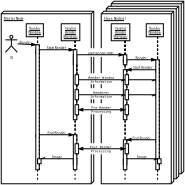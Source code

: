 <?xml version="1.0"?>
<dia:diagram xmlns:dia="http://www.lysator.liu.se/~alla/dia/">
  <dia:layer name="Background" visible="true">
    <dia:object type="UML - Node" version="0" id="O0">
      <dia:attribute name="obj_pos">
        <dia:point val="353,275"/>
      </dia:attribute>
      <dia:attribute name="obj_bb">
        <dia:rectangle val="352.95,274.45;367.55,309.05"/>
      </dia:attribute>
      <dia:attribute name="elem_corner">
        <dia:point val="353,275"/>
      </dia:attribute>
      <dia:attribute name="elem_width">
        <dia:real val="14"/>
      </dia:attribute>
      <dia:attribute name="elem_height">
        <dia:real val="34"/>
      </dia:attribute>
      <dia:attribute name="name">
        <dia:composite type="text">
          <dia:attribute name="string">
            <dia:string>##</dia:string>
          </dia:attribute>
          <dia:attribute name="font">
            <dia:font name="Helvetica"/>
          </dia:attribute>
          <dia:attribute name="height">
            <dia:real val="0.8"/>
          </dia:attribute>
          <dia:attribute name="pos">
            <dia:point val="353.5,276.195"/>
          </dia:attribute>
          <dia:attribute name="color">
            <dia:color val="#000000"/>
          </dia:attribute>
          <dia:attribute name="alignment">
            <dia:enum val="0"/>
          </dia:attribute>
        </dia:composite>
      </dia:attribute>
    </dia:object>
    <dia:object type="UML - Node" version="0" id="O1">
      <dia:attribute name="obj_pos">
        <dia:point val="352,276"/>
      </dia:attribute>
      <dia:attribute name="obj_bb">
        <dia:rectangle val="351.95,275.45;366.55,310.05"/>
      </dia:attribute>
      <dia:attribute name="elem_corner">
        <dia:point val="352,276"/>
      </dia:attribute>
      <dia:attribute name="elem_width">
        <dia:real val="14"/>
      </dia:attribute>
      <dia:attribute name="elem_height">
        <dia:real val="34"/>
      </dia:attribute>
      <dia:attribute name="name">
        <dia:composite type="text">
          <dia:attribute name="string">
            <dia:string>##</dia:string>
          </dia:attribute>
          <dia:attribute name="font">
            <dia:font name="Helvetica"/>
          </dia:attribute>
          <dia:attribute name="height">
            <dia:real val="0.8"/>
          </dia:attribute>
          <dia:attribute name="pos">
            <dia:point val="352.5,277.195"/>
          </dia:attribute>
          <dia:attribute name="color">
            <dia:color val="#000000"/>
          </dia:attribute>
          <dia:attribute name="alignment">
            <dia:enum val="0"/>
          </dia:attribute>
        </dia:composite>
      </dia:attribute>
    </dia:object>
    <dia:object type="UML - Node" version="0" id="O2">
      <dia:attribute name="obj_pos">
        <dia:point val="351,277"/>
      </dia:attribute>
      <dia:attribute name="obj_bb">
        <dia:rectangle val="350.95,276.45;365.55,311.05"/>
      </dia:attribute>
      <dia:attribute name="elem_corner">
        <dia:point val="351,277"/>
      </dia:attribute>
      <dia:attribute name="elem_width">
        <dia:real val="14"/>
      </dia:attribute>
      <dia:attribute name="elem_height">
        <dia:real val="34"/>
      </dia:attribute>
      <dia:attribute name="name">
        <dia:composite type="text">
          <dia:attribute name="string">
            <dia:string>#Slave Node(s)#</dia:string>
          </dia:attribute>
          <dia:attribute name="font">
            <dia:font name="Helvetica"/>
          </dia:attribute>
          <dia:attribute name="height">
            <dia:real val="0.8"/>
          </dia:attribute>
          <dia:attribute name="pos">
            <dia:point val="351.5,278.195"/>
          </dia:attribute>
          <dia:attribute name="color">
            <dia:color val="#000000"/>
          </dia:attribute>
          <dia:attribute name="alignment">
            <dia:enum val="0"/>
          </dia:attribute>
        </dia:composite>
      </dia:attribute>
    </dia:object>
    <dia:object type="UML - Node" version="0" id="O3">
      <dia:attribute name="obj_pos">
        <dia:point val="331,277"/>
      </dia:attribute>
      <dia:attribute name="obj_bb">
        <dia:rectangle val="330.95,276.45;349.55,311.05"/>
      </dia:attribute>
      <dia:attribute name="elem_corner">
        <dia:point val="331,277"/>
      </dia:attribute>
      <dia:attribute name="elem_width">
        <dia:real val="18"/>
      </dia:attribute>
      <dia:attribute name="elem_height">
        <dia:real val="34"/>
      </dia:attribute>
      <dia:attribute name="name">
        <dia:composite type="text">
          <dia:attribute name="string">
            <dia:string>#Master Node#</dia:string>
          </dia:attribute>
          <dia:attribute name="font">
            <dia:font name="Helvetica"/>
          </dia:attribute>
          <dia:attribute name="height">
            <dia:real val="0.8"/>
          </dia:attribute>
          <dia:attribute name="pos">
            <dia:point val="331.5,278.195"/>
          </dia:attribute>
          <dia:attribute name="color">
            <dia:color val="#000000"/>
          </dia:attribute>
          <dia:attribute name="alignment">
            <dia:enum val="0"/>
          </dia:attribute>
        </dia:composite>
      </dia:attribute>
    </dia:object>
    <dia:object type="Standard - Box" version="0" id="O4">
      <dia:attribute name="obj_pos">
        <dia:point val="347,284"/>
      </dia:attribute>
      <dia:attribute name="obj_bb">
        <dia:rectangle val="346.95,283.95;354.638,285.568"/>
      </dia:attribute>
      <dia:attribute name="elem_corner">
        <dia:point val="347,284"/>
      </dia:attribute>
      <dia:attribute name="elem_width">
        <dia:real val="7.588"/>
      </dia:attribute>
      <dia:attribute name="elem_height">
        <dia:real val="1.518"/>
      </dia:attribute>
      <dia:attribute name="border_color">
        <dia:color val="#ffffff"/>
      </dia:attribute>
      <dia:attribute name="show_background">
        <dia:boolean val="true"/>
      </dia:attribute>
    </dia:object>
    <dia:object type="Standard - Box" version="0" id="O5">
      <dia:attribute name="obj_pos">
        <dia:point val="347,289"/>
      </dia:attribute>
      <dia:attribute name="obj_bb">
        <dia:rectangle val="346.95,288.95;354.638,291.05"/>
      </dia:attribute>
      <dia:attribute name="elem_corner">
        <dia:point val="347,289"/>
      </dia:attribute>
      <dia:attribute name="elem_width">
        <dia:real val="7.588"/>
      </dia:attribute>
      <dia:attribute name="elem_height">
        <dia:real val="2"/>
      </dia:attribute>
      <dia:attribute name="border_color">
        <dia:color val="#ffffff"/>
      </dia:attribute>
      <dia:attribute name="show_background">
        <dia:boolean val="true"/>
      </dia:attribute>
    </dia:object>
    <dia:object type="Standard - Box" version="0" id="O6">
      <dia:attribute name="obj_pos">
        <dia:point val="347,292"/>
      </dia:attribute>
      <dia:attribute name="obj_bb">
        <dia:rectangle val="346.95,291.95;354.638,294.05"/>
      </dia:attribute>
      <dia:attribute name="elem_corner">
        <dia:point val="347,292"/>
      </dia:attribute>
      <dia:attribute name="elem_width">
        <dia:real val="7.588"/>
      </dia:attribute>
      <dia:attribute name="elem_height">
        <dia:real val="2"/>
      </dia:attribute>
      <dia:attribute name="border_color">
        <dia:color val="#ffffff"/>
      </dia:attribute>
      <dia:attribute name="show_background">
        <dia:boolean val="true"/>
      </dia:attribute>
    </dia:object>
    <dia:object type="Standard - Box" version="0" id="O7">
      <dia:attribute name="obj_pos">
        <dia:point val="347,295"/>
      </dia:attribute>
      <dia:attribute name="obj_bb">
        <dia:rectangle val="346.95,294.95;354.638,297.05"/>
      </dia:attribute>
      <dia:attribute name="elem_corner">
        <dia:point val="347,295"/>
      </dia:attribute>
      <dia:attribute name="elem_width">
        <dia:real val="7.588"/>
      </dia:attribute>
      <dia:attribute name="elem_height">
        <dia:real val="2"/>
      </dia:attribute>
      <dia:attribute name="border_color">
        <dia:color val="#ffffff"/>
      </dia:attribute>
      <dia:attribute name="show_background">
        <dia:boolean val="true"/>
      </dia:attribute>
    </dia:object>
    <dia:object type="Standard - Box" version="0" id="O8">
      <dia:attribute name="obj_pos">
        <dia:point val="347,303"/>
      </dia:attribute>
      <dia:attribute name="obj_bb">
        <dia:rectangle val="346.95,302.95;354.638,305.05"/>
      </dia:attribute>
      <dia:attribute name="elem_corner">
        <dia:point val="347,303"/>
      </dia:attribute>
      <dia:attribute name="elem_width">
        <dia:real val="7.588"/>
      </dia:attribute>
      <dia:attribute name="elem_height">
        <dia:real val="2"/>
      </dia:attribute>
      <dia:attribute name="border_color">
        <dia:color val="#ffffff"/>
      </dia:attribute>
      <dia:attribute name="show_background">
        <dia:boolean val="true"/>
      </dia:attribute>
    </dia:object>
    <dia:object type="UML - Lifeline" version="0" id="O9">
      <dia:attribute name="obj_pos">
        <dia:point val="362.262,281.6"/>
      </dia:attribute>
      <dia:attribute name="obj_bb">
        <dia:rectangle val="361.912,281.575;362.612,295.225"/>
      </dia:attribute>
      <dia:attribute name="conn_endpoints">
        <dia:point val="362.262,281.6"/>
        <dia:point val="362.262,295.2"/>
      </dia:attribute>
      <dia:attribute name="rtop">
        <dia:real val="8.6"/>
      </dia:attribute>
      <dia:attribute name="rbot">
        <dia:real val="9.1"/>
      </dia:attribute>
      <dia:attribute name="draw_focus">
        <dia:boolean val="true"/>
      </dia:attribute>
      <dia:attribute name="draw_cross">
        <dia:boolean val="false"/>
      </dia:attribute>
      <dia:connections>
        <dia:connection handle="0" to="O39" connection="6"/>
      </dia:connections>
    </dia:object>
    <dia:object type="UML - Lifeline" version="0" id="O10">
      <dia:attribute name="obj_pos">
        <dia:point val="362.262,281.6"/>
      </dia:attribute>
      <dia:attribute name="obj_bb">
        <dia:rectangle val="361.912,281.575;362.612,295.225"/>
      </dia:attribute>
      <dia:attribute name="conn_endpoints">
        <dia:point val="362.262,281.6"/>
        <dia:point val="362.262,295.2"/>
      </dia:attribute>
      <dia:attribute name="rtop">
        <dia:real val="11.6"/>
      </dia:attribute>
      <dia:attribute name="rbot">
        <dia:real val="12.1"/>
      </dia:attribute>
      <dia:attribute name="draw_focus">
        <dia:boolean val="true"/>
      </dia:attribute>
      <dia:attribute name="draw_cross">
        <dia:boolean val="false"/>
      </dia:attribute>
      <dia:connections>
        <dia:connection handle="0" to="O39" connection="6"/>
      </dia:connections>
    </dia:object>
    <dia:object type="UML - Lifeline" version="0" id="O11">
      <dia:attribute name="obj_pos">
        <dia:point val="362.262,281.6"/>
      </dia:attribute>
      <dia:attribute name="obj_bb">
        <dia:rectangle val="361.912,281.575;362.612,291.225"/>
      </dia:attribute>
      <dia:attribute name="conn_endpoints">
        <dia:point val="362.262,281.6"/>
        <dia:point val="362.262,291.2"/>
      </dia:attribute>
      <dia:attribute name="rtop">
        <dia:real val="6.6"/>
      </dia:attribute>
      <dia:attribute name="rbot">
        <dia:real val="7.1"/>
      </dia:attribute>
      <dia:attribute name="draw_focus">
        <dia:boolean val="true"/>
      </dia:attribute>
      <dia:attribute name="draw_cross">
        <dia:boolean val="false"/>
      </dia:attribute>
      <dia:connections>
        <dia:connection handle="0" to="O39" connection="6"/>
      </dia:connections>
    </dia:object>
    <dia:object type="UML - Lifeline" version="0" id="O12">
      <dia:attribute name="obj_pos">
        <dia:point val="362.262,281.6"/>
      </dia:attribute>
      <dia:attribute name="obj_bb">
        <dia:rectangle val="361.912,281.575;362.612,309.225"/>
      </dia:attribute>
      <dia:attribute name="conn_endpoints">
        <dia:point val="362.262,281.6"/>
        <dia:point val="362.262,309.2"/>
      </dia:attribute>
      <dia:attribute name="rtop">
        <dia:real val="20.6"/>
      </dia:attribute>
      <dia:attribute name="rbot">
        <dia:real val="21.1"/>
      </dia:attribute>
      <dia:attribute name="draw_focus">
        <dia:boolean val="true"/>
      </dia:attribute>
      <dia:attribute name="draw_cross">
        <dia:boolean val="false"/>
      </dia:attribute>
      <dia:connections>
        <dia:connection handle="0" to="O39" connection="6"/>
      </dia:connections>
    </dia:object>
    <dia:object type="UML - Lifeline" version="0" id="O13">
      <dia:attribute name="obj_pos">
        <dia:point val="355.766,282.4"/>
      </dia:attribute>
      <dia:attribute name="obj_bb">
        <dia:rectangle val="355.416,282.375;356.116,288.225"/>
      </dia:attribute>
      <dia:attribute name="conn_endpoints">
        <dia:point val="355.766,282.4"/>
        <dia:point val="355.766,288.2"/>
      </dia:attribute>
      <dia:attribute name="rtop">
        <dia:real val="3.8"/>
      </dia:attribute>
      <dia:attribute name="rbot">
        <dia:real val="4.3"/>
      </dia:attribute>
      <dia:attribute name="draw_focus">
        <dia:boolean val="true"/>
      </dia:attribute>
      <dia:attribute name="draw_cross">
        <dia:boolean val="false"/>
      </dia:attribute>
      <dia:connections>
        <dia:connection handle="0" to="O25" connection="6"/>
      </dia:connections>
    </dia:object>
    <dia:object type="UML - Lifeline" version="0" id="O14">
      <dia:attribute name="obj_pos">
        <dia:point val="355.766,282.4"/>
      </dia:attribute>
      <dia:attribute name="obj_bb">
        <dia:rectangle val="355.416,282.375;356.116,308.225"/>
      </dia:attribute>
      <dia:attribute name="conn_endpoints">
        <dia:point val="355.766,282.4"/>
        <dia:point val="355.766,308.2"/>
      </dia:attribute>
      <dia:attribute name="rtop">
        <dia:real val="23.6"/>
      </dia:attribute>
      <dia:attribute name="rbot">
        <dia:real val="24.8"/>
      </dia:attribute>
      <dia:attribute name="draw_focus">
        <dia:boolean val="true"/>
      </dia:attribute>
      <dia:attribute name="draw_cross">
        <dia:boolean val="false"/>
      </dia:attribute>
      <dia:connections>
        <dia:connection handle="0" to="O25" connection="6"/>
      </dia:connections>
    </dia:object>
    <dia:object type="UML - Lifeline" version="0" id="O15">
      <dia:attribute name="obj_pos">
        <dia:point val="355.766,282.4"/>
      </dia:attribute>
      <dia:attribute name="obj_bb">
        <dia:rectangle val="355.416,282.375;356.116,310.225"/>
      </dia:attribute>
      <dia:attribute name="conn_endpoints">
        <dia:point val="355.766,282.4"/>
        <dia:point val="355.766,310.2"/>
      </dia:attribute>
      <dia:attribute name="rtop">
        <dia:real val="19.8"/>
      </dia:attribute>
      <dia:attribute name="rbot">
        <dia:real val="25.8"/>
      </dia:attribute>
      <dia:attribute name="draw_focus">
        <dia:boolean val="true"/>
      </dia:attribute>
      <dia:attribute name="draw_cross">
        <dia:boolean val="false"/>
      </dia:attribute>
      <dia:connections>
        <dia:connection handle="0" to="O25" connection="6"/>
      </dia:connections>
    </dia:object>
    <dia:object type="UML - Lifeline" version="0" id="O16">
      <dia:attribute name="obj_pos">
        <dia:point val="355.766,282.4"/>
      </dia:attribute>
      <dia:attribute name="obj_bb">
        <dia:rectangle val="355.416,282.375;356.116,301.225"/>
      </dia:attribute>
      <dia:attribute name="conn_endpoints">
        <dia:point val="355.766,282.4"/>
        <dia:point val="355.766,301.2"/>
      </dia:attribute>
      <dia:attribute name="rtop">
        <dia:real val="5.8"/>
      </dia:attribute>
      <dia:attribute name="rbot">
        <dia:real val="15.8"/>
      </dia:attribute>
      <dia:attribute name="draw_focus">
        <dia:boolean val="true"/>
      </dia:attribute>
      <dia:attribute name="draw_cross">
        <dia:boolean val="false"/>
      </dia:attribute>
      <dia:connections>
        <dia:connection handle="0" to="O25" connection="6"/>
      </dia:connections>
    </dia:object>
    <dia:object type="UML - Lifeline" version="0" id="O17">
      <dia:attribute name="obj_pos">
        <dia:point val="345.766,282.4"/>
      </dia:attribute>
      <dia:attribute name="obj_bb">
        <dia:rectangle val="345.416,282.375;346.116,287.225"/>
      </dia:attribute>
      <dia:attribute name="conn_endpoints">
        <dia:point val="345.766,282.4"/>
        <dia:point val="345.766,287.2"/>
      </dia:attribute>
      <dia:attribute name="rtop">
        <dia:real val="2.8"/>
      </dia:attribute>
      <dia:attribute name="rbot">
        <dia:real val="4.8"/>
      </dia:attribute>
      <dia:attribute name="draw_focus">
        <dia:boolean val="true"/>
      </dia:attribute>
      <dia:attribute name="draw_cross">
        <dia:boolean val="false"/>
      </dia:attribute>
      <dia:connections>
        <dia:connection handle="0" to="O24" connection="6"/>
      </dia:connections>
    </dia:object>
    <dia:object type="UML - Lifeline" version="0" id="O18">
      <dia:attribute name="obj_pos">
        <dia:point val="345.766,282.4"/>
      </dia:attribute>
      <dia:attribute name="obj_bb">
        <dia:rectangle val="345.416,282.375;346.116,308.225"/>
      </dia:attribute>
      <dia:attribute name="conn_endpoints">
        <dia:point val="345.766,282.4"/>
        <dia:point val="345.766,308.2"/>
      </dia:attribute>
      <dia:attribute name="rtop">
        <dia:real val="23.6"/>
      </dia:attribute>
      <dia:attribute name="rbot">
        <dia:real val="24.8"/>
      </dia:attribute>
      <dia:attribute name="draw_focus">
        <dia:boolean val="true"/>
      </dia:attribute>
      <dia:attribute name="draw_cross">
        <dia:boolean val="false"/>
      </dia:attribute>
      <dia:connections>
        <dia:connection handle="0" to="O24" connection="6"/>
      </dia:connections>
    </dia:object>
    <dia:object type="UML - Lifeline" version="0" id="O19">
      <dia:attribute name="obj_pos">
        <dia:point val="345.766,282.4"/>
      </dia:attribute>
      <dia:attribute name="obj_bb">
        <dia:rectangle val="345.416,282.375;346.116,310.225"/>
      </dia:attribute>
      <dia:attribute name="conn_endpoints">
        <dia:point val="345.766,282.4"/>
        <dia:point val="345.766,310.2"/>
      </dia:attribute>
      <dia:attribute name="rtop">
        <dia:real val="18.8"/>
      </dia:attribute>
      <dia:attribute name="rbot">
        <dia:real val="25.8"/>
      </dia:attribute>
      <dia:attribute name="draw_focus">
        <dia:boolean val="true"/>
      </dia:attribute>
      <dia:attribute name="draw_cross">
        <dia:boolean val="false"/>
      </dia:attribute>
      <dia:connections>
        <dia:connection handle="0" to="O24" connection="6"/>
      </dia:connections>
    </dia:object>
    <dia:object type="UML - Lifeline" version="0" id="O20">
      <dia:attribute name="obj_pos">
        <dia:point val="338.262,281.6"/>
      </dia:attribute>
      <dia:attribute name="obj_bb">
        <dia:rectangle val="337.912,281.575;338.612,286.025"/>
      </dia:attribute>
      <dia:attribute name="conn_endpoints">
        <dia:point val="338.262,281.6"/>
        <dia:point val="338.262,286"/>
      </dia:attribute>
      <dia:attribute name="rtop">
        <dia:real val="2.6"/>
      </dia:attribute>
      <dia:attribute name="rbot">
        <dia:real val="3.4"/>
      </dia:attribute>
      <dia:attribute name="draw_focus">
        <dia:boolean val="true"/>
      </dia:attribute>
      <dia:attribute name="draw_cross">
        <dia:boolean val="false"/>
      </dia:attribute>
      <dia:connections>
        <dia:connection handle="0" to="O23" connection="6"/>
      </dia:connections>
    </dia:object>
    <dia:object type="UML - Lifeline" version="0" id="O21">
      <dia:attribute name="obj_pos">
        <dia:point val="338.262,281.6"/>
      </dia:attribute>
      <dia:attribute name="obj_bb">
        <dia:rectangle val="337.912,281.575;338.612,304.225"/>
      </dia:attribute>
      <dia:attribute name="conn_endpoints">
        <dia:point val="338.262,281.6"/>
        <dia:point val="338.262,304.2"/>
      </dia:attribute>
      <dia:attribute name="rtop">
        <dia:real val="19.6"/>
      </dia:attribute>
      <dia:attribute name="rbot">
        <dia:real val="20.1"/>
      </dia:attribute>
      <dia:attribute name="draw_focus">
        <dia:boolean val="true"/>
      </dia:attribute>
      <dia:attribute name="draw_cross">
        <dia:boolean val="false"/>
      </dia:attribute>
      <dia:connections>
        <dia:connection handle="0" to="O23" connection="6"/>
      </dia:connections>
    </dia:object>
    <dia:object type="UML - Lifeline" version="0" id="O22">
      <dia:attribute name="obj_pos">
        <dia:point val="356.116,288.2"/>
      </dia:attribute>
      <dia:attribute name="obj_bb">
        <dia:rectangle val="355.766,288.175;356.466,298.225"/>
      </dia:attribute>
      <dia:attribute name="conn_endpoints">
        <dia:point val="356.116,288.2"/>
        <dia:point val="356.116,298.2"/>
      </dia:attribute>
      <dia:attribute name="rtop">
        <dia:real val="7"/>
      </dia:attribute>
      <dia:attribute name="rbot">
        <dia:real val="9"/>
      </dia:attribute>
      <dia:attribute name="draw_focus">
        <dia:boolean val="true"/>
      </dia:attribute>
      <dia:attribute name="draw_cross">
        <dia:boolean val="false"/>
      </dia:attribute>
      <dia:connections>
        <dia:connection handle="0" to="O16" connection="1"/>
      </dia:connections>
    </dia:object>
    <dia:object type="UML - Objet" version="0" id="O23">
      <dia:attribute name="obj_pos">
        <dia:point val="336,279"/>
      </dia:attribute>
      <dia:attribute name="obj_bb">
        <dia:rectangle val="335.95,278.95;340.574,281.65"/>
      </dia:attribute>
      <dia:attribute name="elem_corner">
        <dia:point val="336,279"/>
      </dia:attribute>
      <dia:attribute name="elem_width">
        <dia:real val="4.524"/>
      </dia:attribute>
      <dia:attribute name="elem_height">
        <dia:real val="2.6"/>
      </dia:attribute>
      <dia:attribute name="text">
        <dia:composite type="text">
          <dia:attribute name="string">
            <dia:string>#Render
Window#</dia:string>
          </dia:attribute>
          <dia:attribute name="font">
            <dia:font name="Helvetica"/>
          </dia:attribute>
          <dia:attribute name="height">
            <dia:real val="0.8"/>
          </dia:attribute>
          <dia:attribute name="pos">
            <dia:point val="338.262,280.195"/>
          </dia:attribute>
          <dia:attribute name="color">
            <dia:color val="#000000"/>
          </dia:attribute>
          <dia:attribute name="alignment">
            <dia:enum val="1"/>
          </dia:attribute>
        </dia:composite>
      </dia:attribute>
      <dia:attribute name="stereotype">
        <dia:string/>
      </dia:attribute>
      <dia:attribute name="exstate">
        <dia:string/>
      </dia:attribute>
      <dia:attribute name="attrib">
        <dia:composite type="text">
          <dia:attribute name="string">
            <dia:string>##</dia:string>
          </dia:attribute>
          <dia:attribute name="font">
            <dia:font name="Helvetica"/>
          </dia:attribute>
          <dia:attribute name="height">
            <dia:real val="0.8"/>
          </dia:attribute>
          <dia:attribute name="pos">
            <dia:point val="0,0"/>
          </dia:attribute>
          <dia:attribute name="color">
            <dia:color val="#000000"/>
          </dia:attribute>
          <dia:attribute name="alignment">
            <dia:enum val="0"/>
          </dia:attribute>
        </dia:composite>
      </dia:attribute>
      <dia:attribute name="is_active">
        <dia:boolean val="false"/>
      </dia:attribute>
      <dia:attribute name="show_attribs">
        <dia:boolean val="false"/>
      </dia:attribute>
      <dia:attribute name="multiple">
        <dia:boolean val="false"/>
      </dia:attribute>
    </dia:object>
    <dia:object type="UML - Objet" version="0" id="O24">
      <dia:attribute name="obj_pos">
        <dia:point val="343,279"/>
      </dia:attribute>
      <dia:attribute name="obj_bb">
        <dia:rectangle val="342.95,278.95;348.582,282.45"/>
      </dia:attribute>
      <dia:attribute name="elem_corner">
        <dia:point val="343,279"/>
      </dia:attribute>
      <dia:attribute name="elem_width">
        <dia:real val="5.532"/>
      </dia:attribute>
      <dia:attribute name="elem_height">
        <dia:real val="3.4"/>
      </dia:attribute>
      <dia:attribute name="text">
        <dia:composite type="text">
          <dia:attribute name="string">
            <dia:string>#Parallel
Render
Manager#</dia:string>
          </dia:attribute>
          <dia:attribute name="font">
            <dia:font name="Helvetica"/>
          </dia:attribute>
          <dia:attribute name="height">
            <dia:real val="0.8"/>
          </dia:attribute>
          <dia:attribute name="pos">
            <dia:point val="345.766,280.195"/>
          </dia:attribute>
          <dia:attribute name="color">
            <dia:color val="#000000"/>
          </dia:attribute>
          <dia:attribute name="alignment">
            <dia:enum val="1"/>
          </dia:attribute>
        </dia:composite>
      </dia:attribute>
      <dia:attribute name="stereotype">
        <dia:string/>
      </dia:attribute>
      <dia:attribute name="exstate">
        <dia:string/>
      </dia:attribute>
      <dia:attribute name="attrib">
        <dia:composite type="text">
          <dia:attribute name="string">
            <dia:string>##</dia:string>
          </dia:attribute>
          <dia:attribute name="font">
            <dia:font name="Helvetica"/>
          </dia:attribute>
          <dia:attribute name="height">
            <dia:real val="0.8"/>
          </dia:attribute>
          <dia:attribute name="pos">
            <dia:point val="0,0"/>
          </dia:attribute>
          <dia:attribute name="color">
            <dia:color val="#000000"/>
          </dia:attribute>
          <dia:attribute name="alignment">
            <dia:enum val="0"/>
          </dia:attribute>
        </dia:composite>
      </dia:attribute>
      <dia:attribute name="is_active">
        <dia:boolean val="false"/>
      </dia:attribute>
      <dia:attribute name="show_attribs">
        <dia:boolean val="false"/>
      </dia:attribute>
      <dia:attribute name="multiple">
        <dia:boolean val="false"/>
      </dia:attribute>
    </dia:object>
    <dia:object type="UML - Objet" version="0" id="O25">
      <dia:attribute name="obj_pos">
        <dia:point val="353,279"/>
      </dia:attribute>
      <dia:attribute name="obj_bb">
        <dia:rectangle val="352.95,278.95;358.582,282.45"/>
      </dia:attribute>
      <dia:attribute name="elem_corner">
        <dia:point val="353,279"/>
      </dia:attribute>
      <dia:attribute name="elem_width">
        <dia:real val="5.532"/>
      </dia:attribute>
      <dia:attribute name="elem_height">
        <dia:real val="3.4"/>
      </dia:attribute>
      <dia:attribute name="text">
        <dia:composite type="text">
          <dia:attribute name="string">
            <dia:string>#Parallel
Render
Manager#</dia:string>
          </dia:attribute>
          <dia:attribute name="font">
            <dia:font name="Helvetica"/>
          </dia:attribute>
          <dia:attribute name="height">
            <dia:real val="0.8"/>
          </dia:attribute>
          <dia:attribute name="pos">
            <dia:point val="355.766,280.195"/>
          </dia:attribute>
          <dia:attribute name="color">
            <dia:color val="#000000"/>
          </dia:attribute>
          <dia:attribute name="alignment">
            <dia:enum val="1"/>
          </dia:attribute>
        </dia:composite>
      </dia:attribute>
      <dia:attribute name="stereotype">
        <dia:string/>
      </dia:attribute>
      <dia:attribute name="exstate">
        <dia:string/>
      </dia:attribute>
      <dia:attribute name="attrib">
        <dia:composite type="text">
          <dia:attribute name="string">
            <dia:string>##</dia:string>
          </dia:attribute>
          <dia:attribute name="font">
            <dia:font name="Helvetica"/>
          </dia:attribute>
          <dia:attribute name="height">
            <dia:real val="0.8"/>
          </dia:attribute>
          <dia:attribute name="pos">
            <dia:point val="0,0"/>
          </dia:attribute>
          <dia:attribute name="color">
            <dia:color val="#000000"/>
          </dia:attribute>
          <dia:attribute name="alignment">
            <dia:enum val="0"/>
          </dia:attribute>
        </dia:composite>
      </dia:attribute>
      <dia:attribute name="is_active">
        <dia:boolean val="false"/>
      </dia:attribute>
      <dia:attribute name="show_attribs">
        <dia:boolean val="false"/>
      </dia:attribute>
      <dia:attribute name="multiple">
        <dia:boolean val="false"/>
      </dia:attribute>
    </dia:object>
    <dia:object type="UML - Lifeline" version="0" id="O26">
      <dia:attribute name="obj_pos">
        <dia:point val="338.262,281.6"/>
      </dia:attribute>
      <dia:attribute name="obj_bb">
        <dia:rectangle val="337.912,281.575;338.612,310.225"/>
      </dia:attribute>
      <dia:attribute name="conn_endpoints">
        <dia:point val="338.262,281.6"/>
        <dia:point val="338.262,310.2"/>
      </dia:attribute>
      <dia:attribute name="rtop">
        <dia:real val="1.6"/>
      </dia:attribute>
      <dia:attribute name="rbot">
        <dia:real val="26.6"/>
      </dia:attribute>
      <dia:attribute name="draw_focus">
        <dia:boolean val="true"/>
      </dia:attribute>
      <dia:attribute name="draw_cross">
        <dia:boolean val="false"/>
      </dia:attribute>
      <dia:connections>
        <dia:connection handle="0" to="O23" connection="6"/>
      </dia:connections>
    </dia:object>
    <dia:object type="UML - Actor" version="0" id="O27">
      <dia:attribute name="obj_pos">
        <dia:point val="333.021,283.019"/>
      </dia:attribute>
      <dia:attribute name="obj_bb">
        <dia:rectangle val="331.721,280.669;334.321,286.224"/>
      </dia:attribute>
      <dia:attribute name="elem_corner">
        <dia:point val="331.771,280.719"/>
      </dia:attribute>
      <dia:attribute name="elem_width">
        <dia:real val="2.5"/>
      </dia:attribute>
      <dia:attribute name="elem_height">
        <dia:real val="4.6"/>
      </dia:attribute>
      <dia:attribute name="text">
        <dia:composite type="text">
          <dia:attribute name="string">
            <dia:string>#UI#</dia:string>
          </dia:attribute>
          <dia:attribute name="font">
            <dia:font name="Helvetica"/>
          </dia:attribute>
          <dia:attribute name="height">
            <dia:real val="0.8"/>
          </dia:attribute>
          <dia:attribute name="pos">
            <dia:point val="333.021,286.119"/>
          </dia:attribute>
          <dia:attribute name="color">
            <dia:color val="#000000"/>
          </dia:attribute>
          <dia:attribute name="alignment">
            <dia:enum val="1"/>
          </dia:attribute>
        </dia:composite>
      </dia:attribute>
    </dia:object>
    <dia:object type="UML - Message" version="0" id="O28">
      <dia:attribute name="obj_pos">
        <dia:point val="334.271,283.019"/>
      </dia:attribute>
      <dia:attribute name="obj_bb">
        <dia:rectangle val="333.999,282.314;337.962,283.6"/>
      </dia:attribute>
      <dia:attribute name="conn_endpoints">
        <dia:point val="334.271,283.019"/>
        <dia:point val="337.912,283.2"/>
      </dia:attribute>
      <dia:attribute name="text">
        <dia:string>#Render#</dia:string>
      </dia:attribute>
      <dia:attribute name="text_pos">
        <dia:point val="335.761,283.009"/>
      </dia:attribute>
      <dia:attribute name="type">
        <dia:int val="0"/>
      </dia:attribute>
      <dia:connections>
        <dia:connection handle="0" to="O27" connection="4"/>
        <dia:connection handle="1" to="O26" connection="0"/>
      </dia:connections>
    </dia:object>
    <dia:object type="UML - Lifeline" version="0" id="O29">
      <dia:attribute name="obj_pos">
        <dia:point val="345.766,282.4"/>
      </dia:attribute>
      <dia:attribute name="obj_bb">
        <dia:rectangle val="345.416,282.375;346.116,300.225"/>
      </dia:attribute>
      <dia:attribute name="conn_endpoints">
        <dia:point val="345.766,282.4"/>
        <dia:point val="345.766,300.2"/>
      </dia:attribute>
      <dia:attribute name="rtop">
        <dia:real val="1.8"/>
      </dia:attribute>
      <dia:attribute name="rbot">
        <dia:real val="15.8"/>
      </dia:attribute>
      <dia:attribute name="draw_focus">
        <dia:boolean val="true"/>
      </dia:attribute>
      <dia:attribute name="draw_cross">
        <dia:boolean val="false"/>
      </dia:attribute>
      <dia:connections>
        <dia:connection handle="0" to="O24" connection="6"/>
      </dia:connections>
    </dia:object>
    <dia:object type="UML - Message" version="0" id="O30">
      <dia:attribute name="obj_pos">
        <dia:point val="338.612,284.2"/>
      </dia:attribute>
      <dia:attribute name="obj_bb">
        <dia:rectangle val="338.562,283.38;345.466,284.6"/>
      </dia:attribute>
      <dia:attribute name="conn_endpoints">
        <dia:point val="338.612,284.2"/>
        <dia:point val="345.416,284.2"/>
      </dia:attribute>
      <dia:attribute name="text">
        <dia:string>#Start Render#</dia:string>
      </dia:attribute>
      <dia:attribute name="text_pos">
        <dia:point val="342,284.075"/>
      </dia:attribute>
      <dia:attribute name="type">
        <dia:int val="0"/>
      </dia:attribute>
      <dia:connections>
        <dia:connection handle="0" to="O20" connection="1"/>
        <dia:connection handle="1" to="O29" connection="0"/>
      </dia:connections>
    </dia:object>
    <dia:object type="UML - Lifeline" version="0" id="O31">
      <dia:attribute name="obj_pos">
        <dia:point val="355.766,282.4"/>
      </dia:attribute>
      <dia:attribute name="obj_bb">
        <dia:rectangle val="355.416,282.375;356.116,287.225"/>
      </dia:attribute>
      <dia:attribute name="conn_endpoints">
        <dia:point val="355.766,282.4"/>
        <dia:point val="355.766,287.2"/>
      </dia:attribute>
      <dia:attribute name="rtop">
        <dia:real val="2.8"/>
      </dia:attribute>
      <dia:attribute name="rbot">
        <dia:real val="4.8"/>
      </dia:attribute>
      <dia:attribute name="draw_focus">
        <dia:boolean val="true"/>
      </dia:attribute>
      <dia:attribute name="draw_cross">
        <dia:boolean val="false"/>
      </dia:attribute>
      <dia:connections>
        <dia:connection handle="0" to="O25" connection="6"/>
      </dia:connections>
    </dia:object>
    <dia:object type="UML - Message" version="0" id="O32">
      <dia:attribute name="obj_pos">
        <dia:point val="346.116,285.2"/>
      </dia:attribute>
      <dia:attribute name="obj_bb">
        <dia:rectangle val="346.066,284.463;355.466,285.6"/>
      </dia:attribute>
      <dia:attribute name="conn_endpoints">
        <dia:point val="346.116,285.2"/>
        <dia:point val="355.416,285.2"/>
      </dia:attribute>
      <dia:attribute name="text">
        <dia:string>#Start Render RMI#</dia:string>
      </dia:attribute>
      <dia:attribute name="text_pos">
        <dia:point val="350.852,285.158"/>
      </dia:attribute>
      <dia:attribute name="type">
        <dia:int val="0"/>
      </dia:attribute>
      <dia:connections>
        <dia:connection handle="0" to="O17" connection="1"/>
        <dia:connection handle="1" to="O31" connection="0"/>
      </dia:connections>
    </dia:object>
    <dia:object type="Standard - Line" version="0" id="O33">
      <dia:attribute name="obj_pos">
        <dia:point val="346.466,290.2"/>
      </dia:attribute>
      <dia:attribute name="obj_bb">
        <dia:rectangle val="346.416,289.7;355.816,290.7"/>
      </dia:attribute>
      <dia:attribute name="conn_endpoints">
        <dia:point val="346.466,290.2"/>
        <dia:point val="355.766,290.2"/>
      </dia:attribute>
      <dia:attribute name="numcp">
        <dia:int val="1"/>
      </dia:attribute>
      <dia:attribute name="end_arrow">
        <dia:enum val="6"/>
      </dia:attribute>
      <dia:attribute name="end_arrow_length">
        <dia:real val="0.8"/>
      </dia:attribute>
      <dia:attribute name="end_arrow_width">
        <dia:real val="0.5"/>
      </dia:attribute>
      <dia:connections>
        <dia:connection handle="0" to="O45" connection="2"/>
        <dia:connection handle="1" to="O36" connection="4"/>
      </dia:connections>
    </dia:object>
    <dia:object type="Standard - Text" version="0" id="O34">
      <dia:attribute name="obj_pos">
        <dia:point val="351,290"/>
      </dia:attribute>
      <dia:attribute name="obj_bb">
        <dia:rectangle val="347.424,289.305;354.526,290.905"/>
      </dia:attribute>
      <dia:attribute name="text">
        <dia:composite type="text">
          <dia:attribute name="string">
            <dia:string>#Render Window
Information#</dia:string>
          </dia:attribute>
          <dia:attribute name="font">
            <dia:font name="Courier"/>
          </dia:attribute>
          <dia:attribute name="height">
            <dia:real val="0.8"/>
          </dia:attribute>
          <dia:attribute name="pos">
            <dia:point val="351,290"/>
          </dia:attribute>
          <dia:attribute name="color">
            <dia:color val="#000000"/>
          </dia:attribute>
          <dia:attribute name="alignment">
            <dia:enum val="1"/>
          </dia:attribute>
        </dia:composite>
      </dia:attribute>
    </dia:object>
    <dia:object type="UML - Lifeline" version="0" id="O35">
      <dia:attribute name="obj_pos">
        <dia:point val="356.116,288.2"/>
      </dia:attribute>
      <dia:attribute name="obj_bb">
        <dia:rectangle val="355.766,288.175;356.466,294.225"/>
      </dia:attribute>
      <dia:attribute name="conn_endpoints">
        <dia:point val="356.116,288.2"/>
        <dia:point val="356.116,294.2"/>
      </dia:attribute>
      <dia:attribute name="rtop">
        <dia:real val="4"/>
      </dia:attribute>
      <dia:attribute name="rbot">
        <dia:real val="6"/>
      </dia:attribute>
      <dia:attribute name="draw_focus">
        <dia:boolean val="true"/>
      </dia:attribute>
      <dia:attribute name="draw_cross">
        <dia:boolean val="false"/>
      </dia:attribute>
      <dia:connections>
        <dia:connection handle="0" to="O16" connection="1"/>
      </dia:connections>
    </dia:object>
    <dia:object type="UML - Lifeline" version="0" id="O36">
      <dia:attribute name="obj_pos">
        <dia:point val="356.116,288.2"/>
      </dia:attribute>
      <dia:attribute name="obj_bb">
        <dia:rectangle val="355.766,288.175;356.466,291.225"/>
      </dia:attribute>
      <dia:attribute name="conn_endpoints">
        <dia:point val="356.116,288.2"/>
        <dia:point val="356.116,291.2"/>
      </dia:attribute>
      <dia:attribute name="rtop">
        <dia:real val="1"/>
      </dia:attribute>
      <dia:attribute name="rbot">
        <dia:real val="3"/>
      </dia:attribute>
      <dia:attribute name="draw_focus">
        <dia:boolean val="true"/>
      </dia:attribute>
      <dia:attribute name="draw_cross">
        <dia:boolean val="false"/>
      </dia:attribute>
      <dia:connections>
        <dia:connection handle="0" to="O16" connection="1"/>
      </dia:connections>
    </dia:object>
    <dia:object type="Standard - Line" version="0" id="O37">
      <dia:attribute name="obj_pos">
        <dia:point val="346.466,293.2"/>
      </dia:attribute>
      <dia:attribute name="obj_bb">
        <dia:rectangle val="346.416,292.7;355.816,293.7"/>
      </dia:attribute>
      <dia:attribute name="conn_endpoints">
        <dia:point val="346.466,293.2"/>
        <dia:point val="355.766,293.2"/>
      </dia:attribute>
      <dia:attribute name="numcp">
        <dia:int val="1"/>
      </dia:attribute>
      <dia:attribute name="end_arrow">
        <dia:enum val="6"/>
      </dia:attribute>
      <dia:attribute name="end_arrow_length">
        <dia:real val="0.8"/>
      </dia:attribute>
      <dia:attribute name="end_arrow_width">
        <dia:real val="0.5"/>
      </dia:attribute>
      <dia:connections>
        <dia:connection handle="0" to="O44" connection="2"/>
        <dia:connection handle="1" to="O35" connection="4"/>
      </dia:connections>
    </dia:object>
    <dia:object type="Standard - Text" version="0" id="O38">
      <dia:attribute name="obj_pos">
        <dia:point val="351,293"/>
      </dia:attribute>
      <dia:attribute name="obj_bb">
        <dia:rectangle val="347.928,292.305;354.022,293.905"/>
      </dia:attribute>
      <dia:attribute name="text">
        <dia:composite type="text">
          <dia:attribute name="string">
            <dia:string>#Renderer
Information#</dia:string>
          </dia:attribute>
          <dia:attribute name="font">
            <dia:font name="Courier"/>
          </dia:attribute>
          <dia:attribute name="height">
            <dia:real val="0.8"/>
          </dia:attribute>
          <dia:attribute name="pos">
            <dia:point val="351,293"/>
          </dia:attribute>
          <dia:attribute name="color">
            <dia:color val="#000000"/>
          </dia:attribute>
          <dia:attribute name="alignment">
            <dia:enum val="1"/>
          </dia:attribute>
        </dia:composite>
      </dia:attribute>
    </dia:object>
    <dia:object type="UML - Objet" version="0" id="O39">
      <dia:attribute name="obj_pos">
        <dia:point val="360,279"/>
      </dia:attribute>
      <dia:attribute name="obj_bb">
        <dia:rectangle val="359.95,278.95;364.574,281.65"/>
      </dia:attribute>
      <dia:attribute name="elem_corner">
        <dia:point val="360,279"/>
      </dia:attribute>
      <dia:attribute name="elem_width">
        <dia:real val="4.524"/>
      </dia:attribute>
      <dia:attribute name="elem_height">
        <dia:real val="2.6"/>
      </dia:attribute>
      <dia:attribute name="text">
        <dia:composite type="text">
          <dia:attribute name="string">
            <dia:string>#Render
Window#</dia:string>
          </dia:attribute>
          <dia:attribute name="font">
            <dia:font name="Helvetica"/>
          </dia:attribute>
          <dia:attribute name="height">
            <dia:real val="0.8"/>
          </dia:attribute>
          <dia:attribute name="pos">
            <dia:point val="362.262,280.195"/>
          </dia:attribute>
          <dia:attribute name="color">
            <dia:color val="#000000"/>
          </dia:attribute>
          <dia:attribute name="alignment">
            <dia:enum val="1"/>
          </dia:attribute>
        </dia:composite>
      </dia:attribute>
      <dia:attribute name="stereotype">
        <dia:string/>
      </dia:attribute>
      <dia:attribute name="exstate">
        <dia:string/>
      </dia:attribute>
      <dia:attribute name="attrib">
        <dia:composite type="text">
          <dia:attribute name="string">
            <dia:string>##</dia:string>
          </dia:attribute>
          <dia:attribute name="font">
            <dia:font name="Helvetica"/>
          </dia:attribute>
          <dia:attribute name="height">
            <dia:real val="0.8"/>
          </dia:attribute>
          <dia:attribute name="pos">
            <dia:point val="0,0"/>
          </dia:attribute>
          <dia:attribute name="color">
            <dia:color val="#000000"/>
          </dia:attribute>
          <dia:attribute name="alignment">
            <dia:enum val="0"/>
          </dia:attribute>
        </dia:composite>
      </dia:attribute>
      <dia:attribute name="is_active">
        <dia:boolean val="false"/>
      </dia:attribute>
      <dia:attribute name="show_attribs">
        <dia:boolean val="false"/>
      </dia:attribute>
      <dia:attribute name="multiple">
        <dia:boolean val="false"/>
      </dia:attribute>
    </dia:object>
    <dia:object type="UML - Lifeline" version="0" id="O40">
      <dia:attribute name="obj_pos">
        <dia:point val="362.262,281.6"/>
      </dia:attribute>
      <dia:attribute name="obj_bb">
        <dia:rectangle val="361.912,281.575;362.612,310.225"/>
      </dia:attribute>
      <dia:attribute name="conn_endpoints">
        <dia:point val="362.262,281.6"/>
        <dia:point val="362.262,310.2"/>
      </dia:attribute>
      <dia:attribute name="rtop">
        <dia:real val="4.6"/>
      </dia:attribute>
      <dia:attribute name="rbot">
        <dia:real val="26.6"/>
      </dia:attribute>
      <dia:attribute name="draw_focus">
        <dia:boolean val="true"/>
      </dia:attribute>
      <dia:attribute name="draw_cross">
        <dia:boolean val="false"/>
      </dia:attribute>
      <dia:connections>
        <dia:connection handle="0" to="O39" connection="6"/>
      </dia:connections>
    </dia:object>
    <dia:object type="UML - Message" version="0" id="O41">
      <dia:attribute name="obj_pos">
        <dia:point val="356.116,286.2"/>
      </dia:attribute>
      <dia:attribute name="obj_bb">
        <dia:rectangle val="356.066,285.404;361.962,286.6"/>
      </dia:attribute>
      <dia:attribute name="conn_endpoints">
        <dia:point val="356.116,286.2"/>
        <dia:point val="361.912,286.2"/>
      </dia:attribute>
      <dia:attribute name="text">
        <dia:string>#Render#</dia:string>
      </dia:attribute>
      <dia:attribute name="text_pos">
        <dia:point val="358.953,286.099"/>
      </dia:attribute>
      <dia:attribute name="type">
        <dia:int val="0"/>
      </dia:attribute>
      <dia:connections>
        <dia:connection handle="0" to="O13" connection="1"/>
        <dia:connection handle="1" to="O40" connection="0"/>
      </dia:connections>
    </dia:object>
    <dia:object type="UML - Message" version="0" id="O42">
      <dia:attribute name="obj_pos">
        <dia:point val="361.912,288.2"/>
      </dia:attribute>
      <dia:attribute name="obj_bb">
        <dia:rectangle val="355.954,287.319;362.502,288.6"/>
      </dia:attribute>
      <dia:attribute name="conn_endpoints">
        <dia:point val="361.912,288.2"/>
        <dia:point val="356.116,288.2"/>
      </dia:attribute>
      <dia:attribute name="text">
        <dia:string>#Start Render#</dia:string>
      </dia:attribute>
      <dia:attribute name="text_pos">
        <dia:point val="359.228,288.014"/>
      </dia:attribute>
      <dia:attribute name="type">
        <dia:int val="0"/>
      </dia:attribute>
      <dia:connections>
        <dia:connection handle="0" to="O11" connection="0"/>
        <dia:connection handle="1" to="O16" connection="1"/>
      </dia:connections>
    </dia:object>
    <dia:object type="UML - Lifeline" version="0" id="O43">
      <dia:attribute name="obj_pos">
        <dia:point val="346.116,287.2"/>
      </dia:attribute>
      <dia:attribute name="obj_bb">
        <dia:rectangle val="345.766,287.175;346.466,298.225"/>
      </dia:attribute>
      <dia:attribute name="conn_endpoints">
        <dia:point val="346.116,287.2"/>
        <dia:point val="346.116,298.2"/>
      </dia:attribute>
      <dia:attribute name="rtop">
        <dia:real val="8"/>
      </dia:attribute>
      <dia:attribute name="rbot">
        <dia:real val="10"/>
      </dia:attribute>
      <dia:attribute name="draw_focus">
        <dia:boolean val="true"/>
      </dia:attribute>
      <dia:attribute name="draw_cross">
        <dia:boolean val="false"/>
      </dia:attribute>
      <dia:connections>
        <dia:connection handle="0" to="O17" connection="3"/>
      </dia:connections>
    </dia:object>
    <dia:object type="UML - Lifeline" version="0" id="O44">
      <dia:attribute name="obj_pos">
        <dia:point val="346.116,287.2"/>
      </dia:attribute>
      <dia:attribute name="obj_bb">
        <dia:rectangle val="345.766,287.175;346.466,295.225"/>
      </dia:attribute>
      <dia:attribute name="conn_endpoints">
        <dia:point val="346.116,287.2"/>
        <dia:point val="346.116,295.2"/>
      </dia:attribute>
      <dia:attribute name="rtop">
        <dia:real val="5"/>
      </dia:attribute>
      <dia:attribute name="rbot">
        <dia:real val="7"/>
      </dia:attribute>
      <dia:attribute name="draw_focus">
        <dia:boolean val="true"/>
      </dia:attribute>
      <dia:attribute name="draw_cross">
        <dia:boolean val="false"/>
      </dia:attribute>
      <dia:connections>
        <dia:connection handle="0" to="O17" connection="3"/>
      </dia:connections>
    </dia:object>
    <dia:object type="UML - Lifeline" version="0" id="O45">
      <dia:attribute name="obj_pos">
        <dia:point val="346.116,287.2"/>
      </dia:attribute>
      <dia:attribute name="obj_bb">
        <dia:rectangle val="345.766,287.175;346.466,292.225"/>
      </dia:attribute>
      <dia:attribute name="conn_endpoints">
        <dia:point val="346.116,287.2"/>
        <dia:point val="346.116,292.2"/>
      </dia:attribute>
      <dia:attribute name="rtop">
        <dia:real val="2"/>
      </dia:attribute>
      <dia:attribute name="rbot">
        <dia:real val="4"/>
      </dia:attribute>
      <dia:attribute name="draw_focus">
        <dia:boolean val="true"/>
      </dia:attribute>
      <dia:attribute name="draw_cross">
        <dia:boolean val="false"/>
      </dia:attribute>
      <dia:connections>
        <dia:connection handle="0" to="O17" connection="3"/>
      </dia:connections>
    </dia:object>
    <dia:object type="Standard - Line" version="0" id="O46">
      <dia:attribute name="obj_pos">
        <dia:point val="346.466,296.2"/>
      </dia:attribute>
      <dia:attribute name="obj_bb">
        <dia:rectangle val="346.416,295.7;355.816,296.7"/>
      </dia:attribute>
      <dia:attribute name="conn_endpoints">
        <dia:point val="346.466,296.2"/>
        <dia:point val="355.766,296.2"/>
      </dia:attribute>
      <dia:attribute name="numcp">
        <dia:int val="1"/>
      </dia:attribute>
      <dia:attribute name="start_arrow">
        <dia:enum val="3"/>
      </dia:attribute>
      <dia:attribute name="start_arrow_length">
        <dia:real val="0.8"/>
      </dia:attribute>
      <dia:attribute name="start_arrow_width">
        <dia:real val="0.5"/>
      </dia:attribute>
      <dia:attribute name="end_arrow">
        <dia:enum val="3"/>
      </dia:attribute>
      <dia:attribute name="end_arrow_length">
        <dia:real val="0.8"/>
      </dia:attribute>
      <dia:attribute name="end_arrow_width">
        <dia:real val="0.5"/>
      </dia:attribute>
      <dia:connections>
        <dia:connection handle="0" to="O43" connection="2"/>
        <dia:connection handle="1" to="O22" connection="4"/>
      </dia:connections>
    </dia:object>
    <dia:object type="Standard - Text" version="0" id="O47">
      <dia:attribute name="obj_pos">
        <dia:point val="351,296"/>
      </dia:attribute>
      <dia:attribute name="obj_bb">
        <dia:rectangle val="348.18,295.305;353.77,296.905"/>
      </dia:attribute>
      <dia:attribute name="text">
        <dia:composite type="text">
          <dia:attribute name="string">
            <dia:string>#Pre Render
Processing#</dia:string>
          </dia:attribute>
          <dia:attribute name="font">
            <dia:font name="Courier"/>
          </dia:attribute>
          <dia:attribute name="height">
            <dia:real val="0.8"/>
          </dia:attribute>
          <dia:attribute name="pos">
            <dia:point val="351,296"/>
          </dia:attribute>
          <dia:attribute name="color">
            <dia:color val="#000000"/>
          </dia:attribute>
          <dia:attribute name="alignment">
            <dia:enum val="1"/>
          </dia:attribute>
        </dia:composite>
      </dia:attribute>
    </dia:object>
    <dia:object type="UML - Message" version="0" id="O48">
      <dia:attribute name="obj_pos">
        <dia:point val="361.912,302.2"/>
      </dia:attribute>
      <dia:attribute name="obj_bb">
        <dia:rectangle val="356.066,301.463;361.962,302.6"/>
      </dia:attribute>
      <dia:attribute name="conn_endpoints">
        <dia:point val="361.912,302.2"/>
        <dia:point val="356.116,302.2"/>
      </dia:attribute>
      <dia:attribute name="text">
        <dia:string>#End Render#</dia:string>
      </dia:attribute>
      <dia:attribute name="text_pos">
        <dia:point val="359.071,302.158"/>
      </dia:attribute>
      <dia:attribute name="type">
        <dia:int val="0"/>
      </dia:attribute>
      <dia:connections>
        <dia:connection handle="0" to="O12" connection="0"/>
        <dia:connection handle="1" to="O15" connection="1"/>
      </dia:connections>
    </dia:object>
    <dia:object type="UML - Message" version="0" id="O49">
      <dia:attribute name="obj_pos">
        <dia:point val="338.612,301.2"/>
      </dia:attribute>
      <dia:attribute name="obj_bb">
        <dia:rectangle val="338.562,300.404;345.466,301.6"/>
      </dia:attribute>
      <dia:attribute name="conn_endpoints">
        <dia:point val="338.612,301.2"/>
        <dia:point val="345.416,301.2"/>
      </dia:attribute>
      <dia:attribute name="text">
        <dia:string>#End Render#</dia:string>
      </dia:attribute>
      <dia:attribute name="text_pos">
        <dia:point val="342.071,301.099"/>
      </dia:attribute>
      <dia:attribute name="type">
        <dia:int val="0"/>
      </dia:attribute>
      <dia:connections>
        <dia:connection handle="0" to="O21" connection="1"/>
        <dia:connection handle="1" to="O19" connection="0"/>
      </dia:connections>
    </dia:object>
    <dia:object type="UML - Lifeline" version="0" id="O50">
      <dia:attribute name="obj_pos">
        <dia:point val="346.116,301.2"/>
      </dia:attribute>
      <dia:attribute name="obj_bb">
        <dia:rectangle val="345.766,301.175;346.466,306.025"/>
      </dia:attribute>
      <dia:attribute name="conn_endpoints">
        <dia:point val="346.116,301.2"/>
        <dia:point val="346.116,306"/>
      </dia:attribute>
      <dia:attribute name="rtop">
        <dia:real val="1.8"/>
      </dia:attribute>
      <dia:attribute name="rbot">
        <dia:real val="3.8"/>
      </dia:attribute>
      <dia:attribute name="draw_focus">
        <dia:boolean val="true"/>
      </dia:attribute>
      <dia:attribute name="draw_cross">
        <dia:boolean val="false"/>
      </dia:attribute>
      <dia:connections>
        <dia:connection handle="0" to="O19" connection="1"/>
        <dia:connection handle="1" to="O18" connection="1"/>
      </dia:connections>
    </dia:object>
    <dia:object type="UML - Lifeline" version="0" id="O51">
      <dia:attribute name="obj_pos">
        <dia:point val="356.116,302.2"/>
      </dia:attribute>
      <dia:attribute name="obj_bb">
        <dia:rectangle val="355.766,302.175;356.466,306.025"/>
      </dia:attribute>
      <dia:attribute name="conn_endpoints">
        <dia:point val="356.116,302.2"/>
        <dia:point val="356.116,306"/>
      </dia:attribute>
      <dia:attribute name="rtop">
        <dia:real val="0.8"/>
      </dia:attribute>
      <dia:attribute name="rbot">
        <dia:real val="2.8"/>
      </dia:attribute>
      <dia:attribute name="draw_focus">
        <dia:boolean val="true"/>
      </dia:attribute>
      <dia:attribute name="draw_cross">
        <dia:boolean val="false"/>
      </dia:attribute>
      <dia:connections>
        <dia:connection handle="0" to="O15" connection="1"/>
        <dia:connection handle="1" to="O14" connection="1"/>
      </dia:connections>
    </dia:object>
    <dia:object type="Standard - Line" version="0" id="O52">
      <dia:attribute name="obj_pos">
        <dia:point val="346.466,304"/>
      </dia:attribute>
      <dia:attribute name="obj_bb">
        <dia:rectangle val="346.416,303.5;355.816,304.5"/>
      </dia:attribute>
      <dia:attribute name="conn_endpoints">
        <dia:point val="346.466,304"/>
        <dia:point val="355.766,304"/>
      </dia:attribute>
      <dia:attribute name="numcp">
        <dia:int val="1"/>
      </dia:attribute>
      <dia:attribute name="start_arrow">
        <dia:enum val="3"/>
      </dia:attribute>
      <dia:attribute name="start_arrow_length">
        <dia:real val="0.8"/>
      </dia:attribute>
      <dia:attribute name="start_arrow_width">
        <dia:real val="0.5"/>
      </dia:attribute>
      <dia:attribute name="end_arrow">
        <dia:enum val="3"/>
      </dia:attribute>
      <dia:attribute name="end_arrow_length">
        <dia:real val="0.8"/>
      </dia:attribute>
      <dia:attribute name="end_arrow_width">
        <dia:real val="0.5"/>
      </dia:attribute>
      <dia:connections>
        <dia:connection handle="0" to="O50" connection="2"/>
        <dia:connection handle="1" to="O51" connection="4"/>
      </dia:connections>
    </dia:object>
    <dia:object type="Standard - Text" version="0" id="O53">
      <dia:attribute name="obj_pos">
        <dia:point val="350.911,303.899"/>
      </dia:attribute>
      <dia:attribute name="obj_bb">
        <dia:rectangle val="347.839,303.204;353.933,304.804"/>
      </dia:attribute>
      <dia:attribute name="text">
        <dia:composite type="text">
          <dia:attribute name="string">
            <dia:string>#Post Render
Processing#</dia:string>
          </dia:attribute>
          <dia:attribute name="font">
            <dia:font name="Courier"/>
          </dia:attribute>
          <dia:attribute name="height">
            <dia:real val="0.8"/>
          </dia:attribute>
          <dia:attribute name="pos">
            <dia:point val="350.911,303.899"/>
          </dia:attribute>
          <dia:attribute name="color">
            <dia:color val="#000000"/>
          </dia:attribute>
          <dia:attribute name="alignment">
            <dia:enum val="1"/>
          </dia:attribute>
        </dia:composite>
      </dia:attribute>
    </dia:object>
    <dia:object type="UML - Lifeline" version="0" id="O54">
      <dia:attribute name="obj_pos">
        <dia:point val="338.612,283.2"/>
      </dia:attribute>
      <dia:attribute name="obj_bb">
        <dia:rectangle val="338.262,283.175;338.962,308.225"/>
      </dia:attribute>
      <dia:attribute name="conn_endpoints">
        <dia:point val="338.612,283.2"/>
        <dia:point val="338.612,308.2"/>
      </dia:attribute>
      <dia:attribute name="rtop">
        <dia:real val="22.8"/>
      </dia:attribute>
      <dia:attribute name="rbot">
        <dia:real val="23.8"/>
      </dia:attribute>
      <dia:attribute name="draw_focus">
        <dia:boolean val="true"/>
      </dia:attribute>
      <dia:attribute name="draw_cross">
        <dia:boolean val="false"/>
      </dia:attribute>
      <dia:connections>
        <dia:connection handle="0" to="O26" connection="1"/>
        <dia:connection handle="1" to="O26" connection="3"/>
      </dia:connections>
    </dia:object>
    <dia:object type="UML - Message" version="0" id="O55">
      <dia:attribute name="obj_pos">
        <dia:point val="345.416,306"/>
      </dia:attribute>
      <dia:attribute name="obj_bb">
        <dia:rectangle val="338.912,305.204;345.466,306.4"/>
      </dia:attribute>
      <dia:attribute name="conn_endpoints">
        <dia:point val="345.416,306"/>
        <dia:point val="338.962,306"/>
      </dia:attribute>
      <dia:attribute name="text">
        <dia:string>#Image#</dia:string>
      </dia:attribute>
      <dia:attribute name="text_pos">
        <dia:point val="342.188,305.899"/>
      </dia:attribute>
      <dia:attribute name="type">
        <dia:int val="5"/>
      </dia:attribute>
      <dia:connections>
        <dia:connection handle="0" to="O18" connection="0"/>
        <dia:connection handle="1" to="O54" connection="1"/>
      </dia:connections>
    </dia:object>
    <dia:object type="UML - Lifeline" version="0" id="O56">
      <dia:attribute name="obj_pos">
        <dia:point val="362.612,286.2"/>
      </dia:attribute>
      <dia:attribute name="obj_bb">
        <dia:rectangle val="362.262,286.175;362.962,308.025"/>
      </dia:attribute>
      <dia:attribute name="conn_endpoints">
        <dia:point val="362.612,286.2"/>
        <dia:point val="362.612,308"/>
      </dia:attribute>
      <dia:attribute name="rtop">
        <dia:real val="19.8"/>
      </dia:attribute>
      <dia:attribute name="rbot">
        <dia:real val="20.8"/>
      </dia:attribute>
      <dia:attribute name="draw_focus">
        <dia:boolean val="true"/>
      </dia:attribute>
      <dia:attribute name="draw_cross">
        <dia:boolean val="false"/>
      </dia:attribute>
      <dia:connections>
        <dia:connection handle="0" to="O40" connection="1"/>
        <dia:connection handle="1" to="O40" connection="3"/>
      </dia:connections>
    </dia:object>
    <dia:object type="UML - Message" version="0" id="O57">
      <dia:attribute name="obj_pos">
        <dia:point val="356.116,306"/>
      </dia:attribute>
      <dia:attribute name="obj_bb">
        <dia:rectangle val="356.066,305.204;362.312,306.4"/>
      </dia:attribute>
      <dia:attribute name="conn_endpoints">
        <dia:point val="356.116,306"/>
        <dia:point val="362.262,306"/>
      </dia:attribute>
      <dia:attribute name="text">
        <dia:string>#Image#</dia:string>
      </dia:attribute>
      <dia:attribute name="text_pos">
        <dia:point val="359.13,305.899"/>
      </dia:attribute>
      <dia:attribute name="type">
        <dia:int val="5"/>
      </dia:attribute>
      <dia:connections>
        <dia:connection handle="0" to="O14" connection="1"/>
        <dia:connection handle="1" to="O56" connection="0"/>
      </dia:connections>
    </dia:object>
    <dia:object type="UML - Message" version="0" id="O58">
      <dia:attribute name="obj_pos">
        <dia:point val="356.466,290.2"/>
      </dia:attribute>
      <dia:attribute name="obj_bb">
        <dia:rectangle val="356.416,289.505;361.962,290.6"/>
      </dia:attribute>
      <dia:attribute name="conn_endpoints">
        <dia:point val="356.466,290.2"/>
        <dia:point val="361.912,290.2"/>
      </dia:attribute>
      <dia:attribute name="text">
        <dia:string>##</dia:string>
      </dia:attribute>
      <dia:attribute name="text_pos">
        <dia:point val="359.189,290.2"/>
      </dia:attribute>
      <dia:attribute name="type">
        <dia:int val="5"/>
      </dia:attribute>
      <dia:connections>
        <dia:connection handle="0" to="O36" connection="2"/>
        <dia:connection handle="1" to="O9" connection="0"/>
      </dia:connections>
    </dia:object>
    <dia:object type="UML - Message" version="0" id="O59">
      <dia:attribute name="obj_pos">
        <dia:point val="356.466,293.2"/>
      </dia:attribute>
      <dia:attribute name="obj_bb">
        <dia:rectangle val="356.416,292.505;361.962,293.6"/>
      </dia:attribute>
      <dia:attribute name="conn_endpoints">
        <dia:point val="356.466,293.2"/>
        <dia:point val="361.912,293.2"/>
      </dia:attribute>
      <dia:attribute name="text">
        <dia:string>##</dia:string>
      </dia:attribute>
      <dia:attribute name="text_pos">
        <dia:point val="359.189,293.2"/>
      </dia:attribute>
      <dia:attribute name="type">
        <dia:int val="5"/>
      </dia:attribute>
      <dia:connections>
        <dia:connection handle="0" to="O35" connection="2"/>
        <dia:connection handle="1" to="O10" connection="0"/>
      </dia:connections>
    </dia:object>
  </dia:layer>
</dia:diagram>
